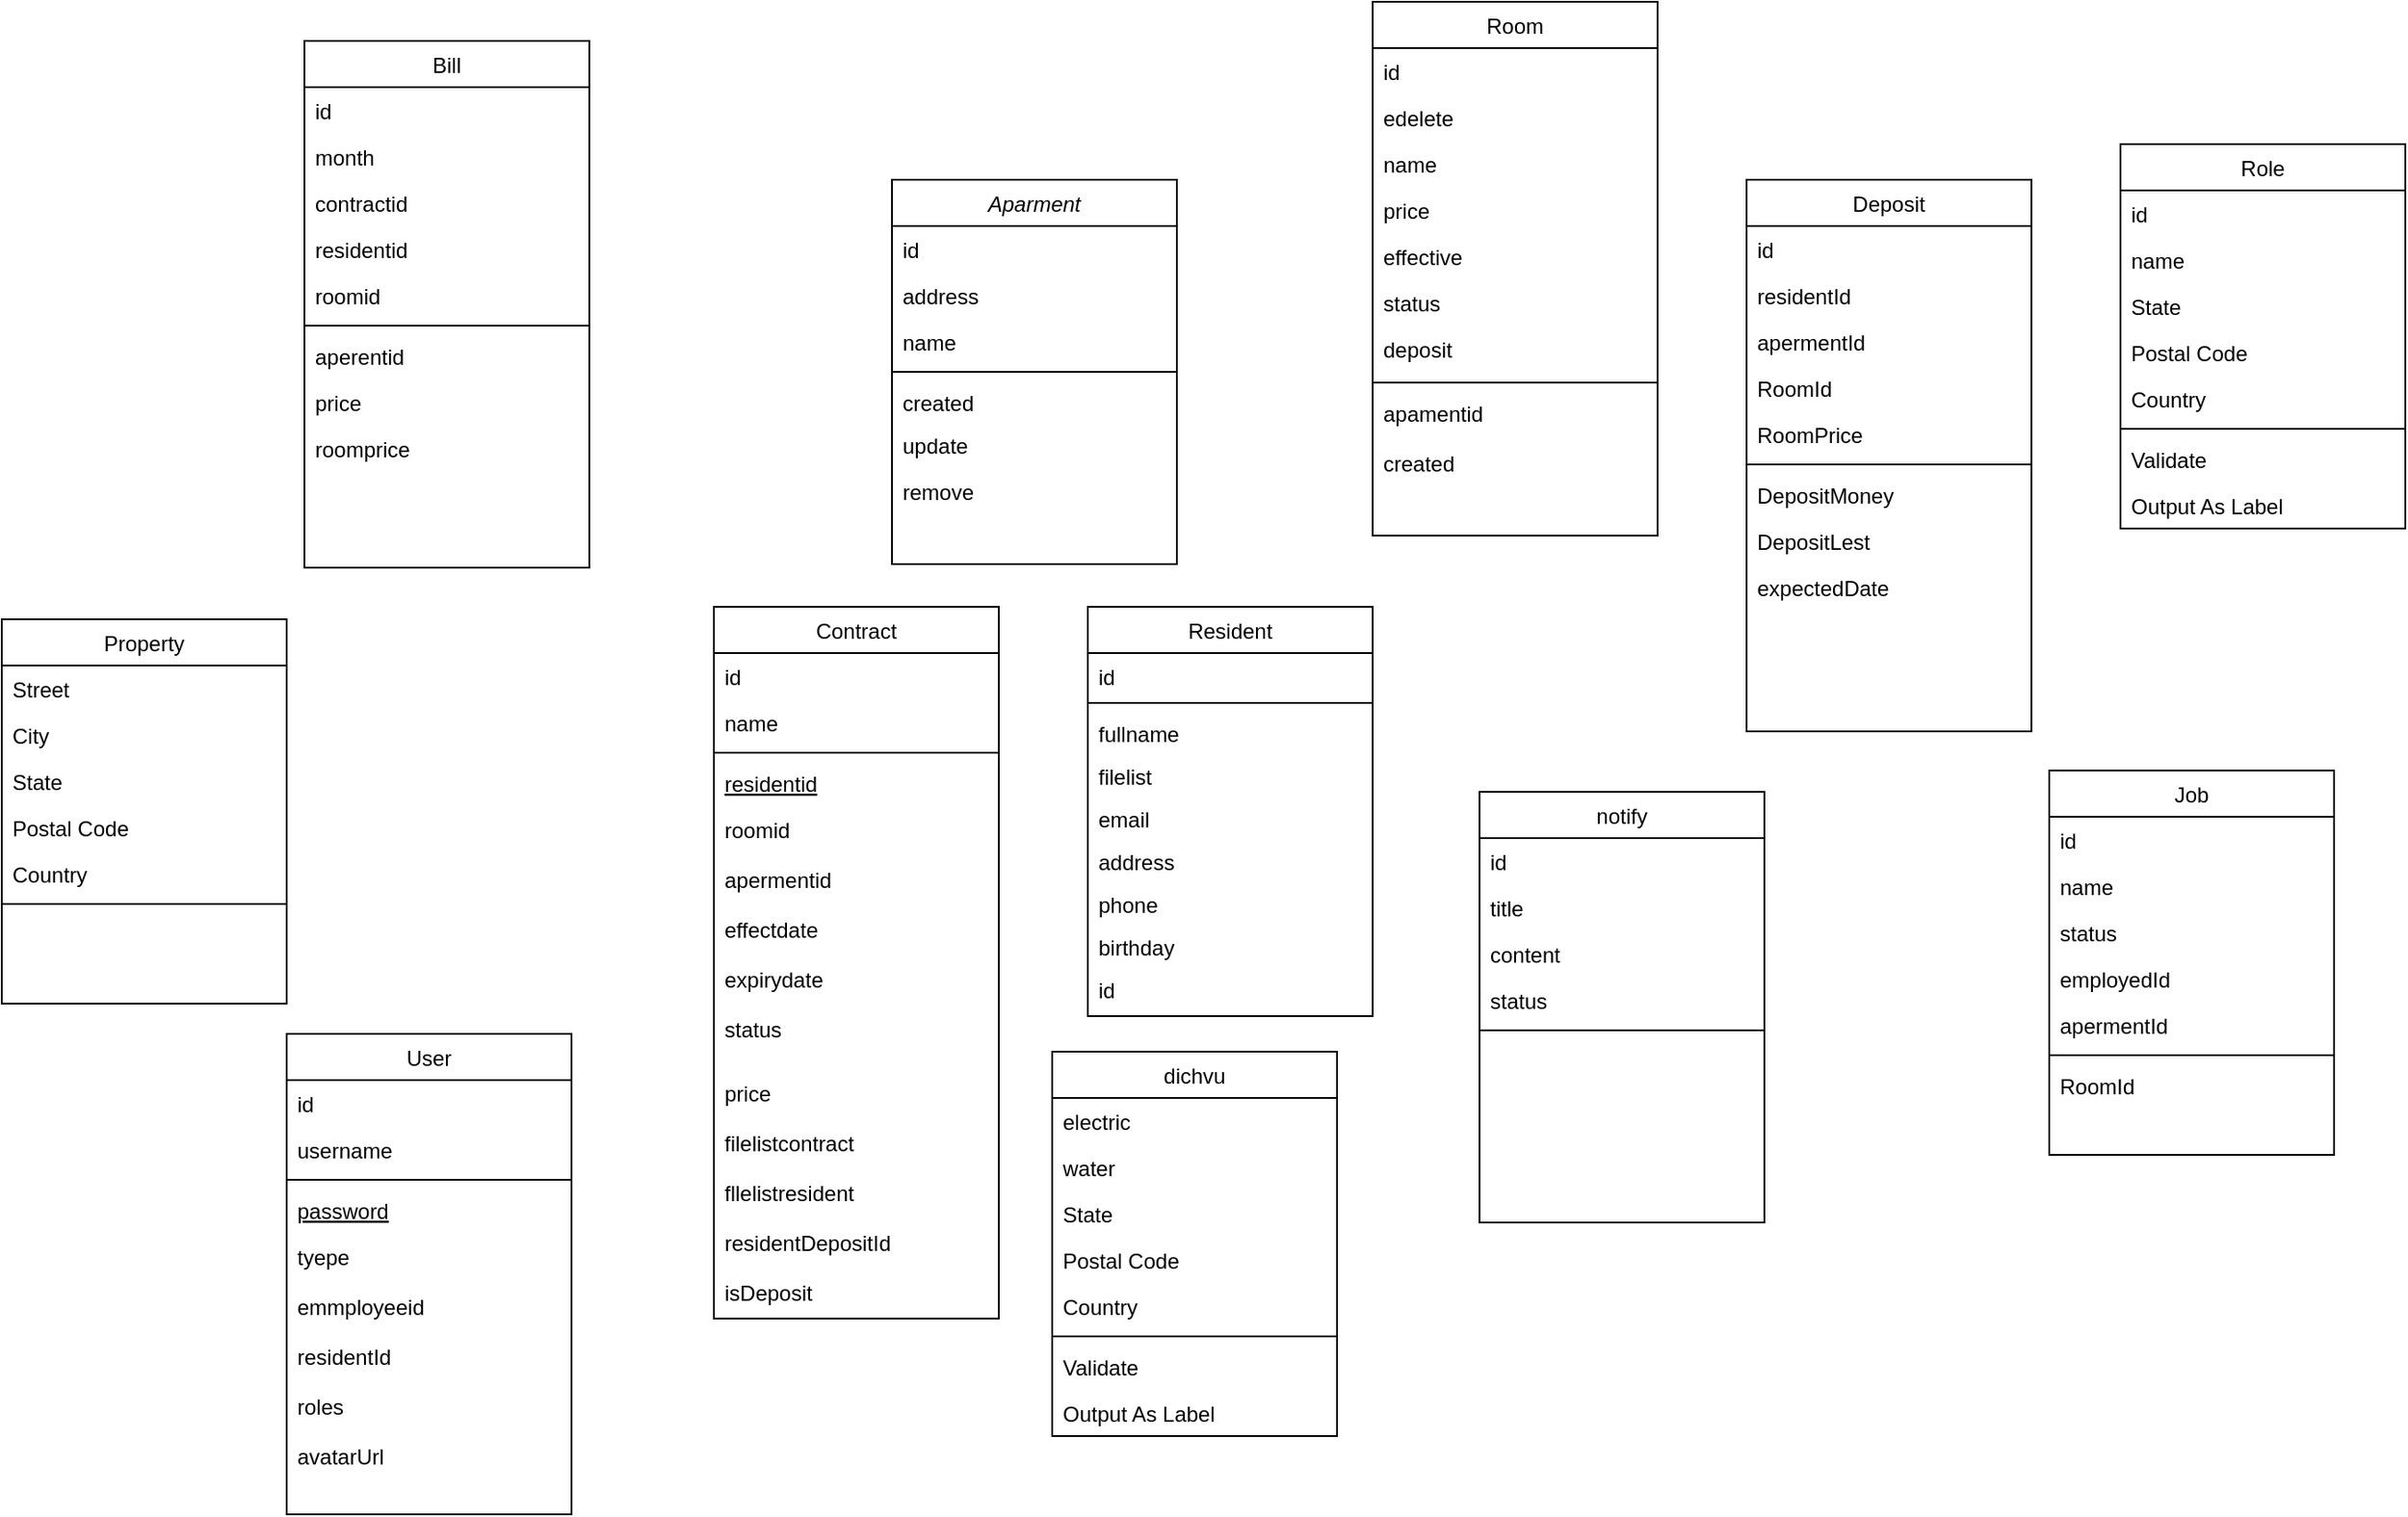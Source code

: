 <mxfile version="21.7.4" type="github">
  <diagram id="C5RBs43oDa-KdzZeNtuy" name="Page-1">
    <mxGraphModel dx="1869" dy="577" grid="1" gridSize="10" guides="1" tooltips="1" connect="1" arrows="1" fold="1" page="1" pageScale="1" pageWidth="827" pageHeight="1169" math="0" shadow="0">
      <root>
        <mxCell id="WIyWlLk6GJQsqaUBKTNV-0" />
        <mxCell id="WIyWlLk6GJQsqaUBKTNV-1" parent="WIyWlLk6GJQsqaUBKTNV-0" />
        <object label="Aparment" afaf="" id="zkfFHV4jXpPFQw0GAbJ--0">
          <mxCell style="swimlane;fontStyle=2;align=center;verticalAlign=top;childLayout=stackLayout;horizontal=1;startSize=26;horizontalStack=0;resizeParent=1;resizeLast=0;collapsible=1;marginBottom=0;rounded=0;shadow=0;strokeWidth=1;" parent="WIyWlLk6GJQsqaUBKTNV-1" vertex="1">
            <mxGeometry x="220" y="120" width="160" height="216" as="geometry">
              <mxRectangle x="220" y="120" width="160" height="26" as="alternateBounds" />
            </mxGeometry>
          </mxCell>
        </object>
        <mxCell id="zkfFHV4jXpPFQw0GAbJ--1" value="id" style="text;align=left;verticalAlign=top;spacingLeft=4;spacingRight=4;overflow=hidden;rotatable=0;points=[[0,0.5],[1,0.5]];portConstraint=eastwest;" parent="zkfFHV4jXpPFQw0GAbJ--0" vertex="1">
          <mxGeometry y="26" width="160" height="26" as="geometry" />
        </mxCell>
        <mxCell id="6ChPuK7tNnmvfBXrh8Op-63" value="address" style="text;align=left;verticalAlign=top;spacingLeft=4;spacingRight=4;overflow=hidden;rotatable=0;points=[[0,0.5],[1,0.5]];portConstraint=eastwest;rounded=0;shadow=0;html=0;" parent="zkfFHV4jXpPFQw0GAbJ--0" vertex="1">
          <mxGeometry y="52" width="160" height="26" as="geometry" />
        </mxCell>
        <mxCell id="zkfFHV4jXpPFQw0GAbJ--5" value="name" style="text;align=left;verticalAlign=top;spacingLeft=4;spacingRight=4;overflow=hidden;rotatable=0;points=[[0,0.5],[1,0.5]];portConstraint=eastwest;" parent="zkfFHV4jXpPFQw0GAbJ--0" vertex="1">
          <mxGeometry y="78" width="160" height="26" as="geometry" />
        </mxCell>
        <mxCell id="zkfFHV4jXpPFQw0GAbJ--4" value="" style="line;html=1;strokeWidth=1;align=left;verticalAlign=middle;spacingTop=-1;spacingLeft=3;spacingRight=3;rotatable=0;labelPosition=right;points=[];portConstraint=eastwest;" parent="zkfFHV4jXpPFQw0GAbJ--0" vertex="1">
          <mxGeometry y="104" width="160" height="8" as="geometry" />
        </mxCell>
        <mxCell id="zkfFHV4jXpPFQw0GAbJ--3" value="created" style="text;align=left;verticalAlign=top;spacingLeft=4;spacingRight=4;overflow=hidden;rotatable=0;points=[[0,0.5],[1,0.5]];portConstraint=eastwest;rounded=0;shadow=0;html=0;" parent="zkfFHV4jXpPFQw0GAbJ--0" vertex="1">
          <mxGeometry y="112" width="160" height="24" as="geometry" />
        </mxCell>
        <mxCell id="6ChPuK7tNnmvfBXrh8Op-65" value="update" style="text;align=left;verticalAlign=top;spacingLeft=4;spacingRight=4;overflow=hidden;rotatable=0;points=[[0,0.5],[1,0.5]];portConstraint=eastwest;rounded=0;shadow=0;html=0;" parent="zkfFHV4jXpPFQw0GAbJ--0" vertex="1">
          <mxGeometry y="136" width="160" height="26" as="geometry" />
        </mxCell>
        <mxCell id="6ChPuK7tNnmvfBXrh8Op-64" value="remove" style="text;align=left;verticalAlign=top;spacingLeft=4;spacingRight=4;overflow=hidden;rotatable=0;points=[[0,0.5],[1,0.5]];portConstraint=eastwest;rounded=0;shadow=0;html=0;" parent="zkfFHV4jXpPFQw0GAbJ--0" vertex="1">
          <mxGeometry y="162" width="160" height="26" as="geometry" />
        </mxCell>
        <mxCell id="zkfFHV4jXpPFQw0GAbJ--6" value="Contract" style="swimlane;fontStyle=0;align=center;verticalAlign=top;childLayout=stackLayout;horizontal=1;startSize=26;horizontalStack=0;resizeParent=1;resizeLast=0;collapsible=1;marginBottom=0;rounded=0;shadow=0;strokeWidth=1;" parent="WIyWlLk6GJQsqaUBKTNV-1" vertex="1">
          <mxGeometry x="120" y="360" width="160" height="400" as="geometry">
            <mxRectangle x="130" y="380" width="160" height="26" as="alternateBounds" />
          </mxGeometry>
        </mxCell>
        <mxCell id="zkfFHV4jXpPFQw0GAbJ--7" value="id" style="text;align=left;verticalAlign=top;spacingLeft=4;spacingRight=4;overflow=hidden;rotatable=0;points=[[0,0.5],[1,0.5]];portConstraint=eastwest;" parent="zkfFHV4jXpPFQw0GAbJ--6" vertex="1">
          <mxGeometry y="26" width="160" height="26" as="geometry" />
        </mxCell>
        <mxCell id="zkfFHV4jXpPFQw0GAbJ--8" value="name" style="text;align=left;verticalAlign=top;spacingLeft=4;spacingRight=4;overflow=hidden;rotatable=0;points=[[0,0.5],[1,0.5]];portConstraint=eastwest;rounded=0;shadow=0;html=0;" parent="zkfFHV4jXpPFQw0GAbJ--6" vertex="1">
          <mxGeometry y="52" width="160" height="26" as="geometry" />
        </mxCell>
        <mxCell id="zkfFHV4jXpPFQw0GAbJ--9" value="" style="line;html=1;strokeWidth=1;align=left;verticalAlign=middle;spacingTop=-1;spacingLeft=3;spacingRight=3;rotatable=0;labelPosition=right;points=[];portConstraint=eastwest;" parent="zkfFHV4jXpPFQw0GAbJ--6" vertex="1">
          <mxGeometry y="78" width="160" height="8" as="geometry" />
        </mxCell>
        <mxCell id="zkfFHV4jXpPFQw0GAbJ--10" value="residentid" style="text;align=left;verticalAlign=top;spacingLeft=4;spacingRight=4;overflow=hidden;rotatable=0;points=[[0,0.5],[1,0.5]];portConstraint=eastwest;fontStyle=4" parent="zkfFHV4jXpPFQw0GAbJ--6" vertex="1">
          <mxGeometry y="86" width="160" height="26" as="geometry" />
        </mxCell>
        <mxCell id="zkfFHV4jXpPFQw0GAbJ--11" value="roomid" style="text;align=left;verticalAlign=top;spacingLeft=4;spacingRight=4;overflow=hidden;rotatable=0;points=[[0,0.5],[1,0.5]];portConstraint=eastwest;" parent="zkfFHV4jXpPFQw0GAbJ--6" vertex="1">
          <mxGeometry y="112" width="160" height="28" as="geometry" />
        </mxCell>
        <mxCell id="6ChPuK7tNnmvfBXrh8Op-71" value="apermentid" style="text;align=left;verticalAlign=top;spacingLeft=4;spacingRight=4;overflow=hidden;rotatable=0;points=[[0,0.5],[1,0.5]];portConstraint=eastwest;" parent="zkfFHV4jXpPFQw0GAbJ--6" vertex="1">
          <mxGeometry y="140" width="160" height="28" as="geometry" />
        </mxCell>
        <mxCell id="6ChPuK7tNnmvfBXrh8Op-72" value="effectdate" style="text;align=left;verticalAlign=top;spacingLeft=4;spacingRight=4;overflow=hidden;rotatable=0;points=[[0,0.5],[1,0.5]];portConstraint=eastwest;" parent="zkfFHV4jXpPFQw0GAbJ--6" vertex="1">
          <mxGeometry y="168" width="160" height="28" as="geometry" />
        </mxCell>
        <mxCell id="6ChPuK7tNnmvfBXrh8Op-73" value="expirydate" style="text;align=left;verticalAlign=top;spacingLeft=4;spacingRight=4;overflow=hidden;rotatable=0;points=[[0,0.5],[1,0.5]];portConstraint=eastwest;" parent="zkfFHV4jXpPFQw0GAbJ--6" vertex="1">
          <mxGeometry y="196" width="160" height="28" as="geometry" />
        </mxCell>
        <mxCell id="6ChPuK7tNnmvfBXrh8Op-74" value="status" style="text;align=left;verticalAlign=top;spacingLeft=4;spacingRight=4;overflow=hidden;rotatable=0;points=[[0,0.5],[1,0.5]];portConstraint=eastwest;" parent="zkfFHV4jXpPFQw0GAbJ--6" vertex="1">
          <mxGeometry y="224" width="160" height="36" as="geometry" />
        </mxCell>
        <mxCell id="6ChPuK7tNnmvfBXrh8Op-75" value="price" style="text;align=left;verticalAlign=top;spacingLeft=4;spacingRight=4;overflow=hidden;rotatable=0;points=[[0,0.5],[1,0.5]];portConstraint=eastwest;" parent="zkfFHV4jXpPFQw0GAbJ--6" vertex="1">
          <mxGeometry y="260" width="160" height="28" as="geometry" />
        </mxCell>
        <mxCell id="6ChPuK7tNnmvfBXrh8Op-76" value="filelistcontract" style="text;align=left;verticalAlign=top;spacingLeft=4;spacingRight=4;overflow=hidden;rotatable=0;points=[[0,0.5],[1,0.5]];portConstraint=eastwest;" parent="zkfFHV4jXpPFQw0GAbJ--6" vertex="1">
          <mxGeometry y="288" width="160" height="28" as="geometry" />
        </mxCell>
        <mxCell id="6ChPuK7tNnmvfBXrh8Op-77" value="fllelistresident" style="text;align=left;verticalAlign=top;spacingLeft=4;spacingRight=4;overflow=hidden;rotatable=0;points=[[0,0.5],[1,0.5]];portConstraint=eastwest;" parent="zkfFHV4jXpPFQw0GAbJ--6" vertex="1">
          <mxGeometry y="316" width="160" height="28" as="geometry" />
        </mxCell>
        <mxCell id="6ChPuK7tNnmvfBXrh8Op-79" value="residentDepositId" style="text;align=left;verticalAlign=top;spacingLeft=4;spacingRight=4;overflow=hidden;rotatable=0;points=[[0,0.5],[1,0.5]];portConstraint=eastwest;" parent="zkfFHV4jXpPFQw0GAbJ--6" vertex="1">
          <mxGeometry y="344" width="160" height="28" as="geometry" />
        </mxCell>
        <mxCell id="6ChPuK7tNnmvfBXrh8Op-78" value="isDeposit" style="text;align=left;verticalAlign=top;spacingLeft=4;spacingRight=4;overflow=hidden;rotatable=0;points=[[0,0.5],[1,0.5]];portConstraint=eastwest;" parent="zkfFHV4jXpPFQw0GAbJ--6" vertex="1">
          <mxGeometry y="372" width="160" height="28" as="geometry" />
        </mxCell>
        <mxCell id="zkfFHV4jXpPFQw0GAbJ--13" value="Resident" style="swimlane;fontStyle=0;align=center;verticalAlign=top;childLayout=stackLayout;horizontal=1;startSize=26;horizontalStack=0;resizeParent=1;resizeLast=0;collapsible=1;marginBottom=0;rounded=0;shadow=0;strokeWidth=1;" parent="WIyWlLk6GJQsqaUBKTNV-1" vertex="1">
          <mxGeometry x="330" y="360" width="160" height="230" as="geometry">
            <mxRectangle x="340" y="380" width="170" height="26" as="alternateBounds" />
          </mxGeometry>
        </mxCell>
        <mxCell id="zkfFHV4jXpPFQw0GAbJ--14" value="id" style="text;align=left;verticalAlign=top;spacingLeft=4;spacingRight=4;overflow=hidden;rotatable=0;points=[[0,0.5],[1,0.5]];portConstraint=eastwest;" parent="zkfFHV4jXpPFQw0GAbJ--13" vertex="1">
          <mxGeometry y="26" width="160" height="24" as="geometry" />
        </mxCell>
        <mxCell id="zkfFHV4jXpPFQw0GAbJ--15" value="" style="line;html=1;strokeWidth=1;align=left;verticalAlign=middle;spacingTop=-1;spacingLeft=3;spacingRight=3;rotatable=0;labelPosition=right;points=[];portConstraint=eastwest;" parent="zkfFHV4jXpPFQw0GAbJ--13" vertex="1">
          <mxGeometry y="50" width="160" height="8" as="geometry" />
        </mxCell>
        <mxCell id="6ChPuK7tNnmvfBXrh8Op-84" value="fullname" style="text;align=left;verticalAlign=top;spacingLeft=4;spacingRight=4;overflow=hidden;rotatable=0;points=[[0,0.5],[1,0.5]];portConstraint=eastwest;" parent="zkfFHV4jXpPFQw0GAbJ--13" vertex="1">
          <mxGeometry y="58" width="160" height="24" as="geometry" />
        </mxCell>
        <mxCell id="6ChPuK7tNnmvfBXrh8Op-83" value="filelist" style="text;align=left;verticalAlign=top;spacingLeft=4;spacingRight=4;overflow=hidden;rotatable=0;points=[[0,0.5],[1,0.5]];portConstraint=eastwest;" parent="zkfFHV4jXpPFQw0GAbJ--13" vertex="1">
          <mxGeometry y="82" width="160" height="24" as="geometry" />
        </mxCell>
        <mxCell id="6ChPuK7tNnmvfBXrh8Op-82" value="email" style="text;align=left;verticalAlign=top;spacingLeft=4;spacingRight=4;overflow=hidden;rotatable=0;points=[[0,0.5],[1,0.5]];portConstraint=eastwest;" parent="zkfFHV4jXpPFQw0GAbJ--13" vertex="1">
          <mxGeometry y="106" width="160" height="24" as="geometry" />
        </mxCell>
        <mxCell id="6ChPuK7tNnmvfBXrh8Op-81" value="address" style="text;align=left;verticalAlign=top;spacingLeft=4;spacingRight=4;overflow=hidden;rotatable=0;points=[[0,0.5],[1,0.5]];portConstraint=eastwest;" parent="zkfFHV4jXpPFQw0GAbJ--13" vertex="1">
          <mxGeometry y="130" width="160" height="24" as="geometry" />
        </mxCell>
        <mxCell id="6ChPuK7tNnmvfBXrh8Op-80" value="phone" style="text;align=left;verticalAlign=top;spacingLeft=4;spacingRight=4;overflow=hidden;rotatable=0;points=[[0,0.5],[1,0.5]];portConstraint=eastwest;" parent="zkfFHV4jXpPFQw0GAbJ--13" vertex="1">
          <mxGeometry y="154" width="160" height="24" as="geometry" />
        </mxCell>
        <mxCell id="6ChPuK7tNnmvfBXrh8Op-85" value="birthday" style="text;align=left;verticalAlign=top;spacingLeft=4;spacingRight=4;overflow=hidden;rotatable=0;points=[[0,0.5],[1,0.5]];portConstraint=eastwest;" parent="zkfFHV4jXpPFQw0GAbJ--13" vertex="1">
          <mxGeometry y="178" width="160" height="24" as="geometry" />
        </mxCell>
        <mxCell id="6ChPuK7tNnmvfBXrh8Op-86" value="id" style="text;align=left;verticalAlign=top;spacingLeft=4;spacingRight=4;overflow=hidden;rotatable=0;points=[[0,0.5],[1,0.5]];portConstraint=eastwest;" parent="zkfFHV4jXpPFQw0GAbJ--13" vertex="1">
          <mxGeometry y="202" width="160" height="24" as="geometry" />
        </mxCell>
        <mxCell id="zkfFHV4jXpPFQw0GAbJ--17" value="Room" style="swimlane;fontStyle=0;align=center;verticalAlign=top;childLayout=stackLayout;horizontal=1;startSize=26;horizontalStack=0;resizeParent=1;resizeLast=0;collapsible=1;marginBottom=0;rounded=0;shadow=0;strokeWidth=1;" parent="WIyWlLk6GJQsqaUBKTNV-1" vertex="1">
          <mxGeometry x="490" y="20" width="160" height="300" as="geometry">
            <mxRectangle x="550" y="140" width="160" height="26" as="alternateBounds" />
          </mxGeometry>
        </mxCell>
        <mxCell id="zkfFHV4jXpPFQw0GAbJ--18" value="id" style="text;align=left;verticalAlign=top;spacingLeft=4;spacingRight=4;overflow=hidden;rotatable=0;points=[[0,0.5],[1,0.5]];portConstraint=eastwest;" parent="zkfFHV4jXpPFQw0GAbJ--17" vertex="1">
          <mxGeometry y="26" width="160" height="26" as="geometry" />
        </mxCell>
        <mxCell id="zkfFHV4jXpPFQw0GAbJ--19" value="edelete" style="text;align=left;verticalAlign=top;spacingLeft=4;spacingRight=4;overflow=hidden;rotatable=0;points=[[0,0.5],[1,0.5]];portConstraint=eastwest;rounded=0;shadow=0;html=0;" parent="zkfFHV4jXpPFQw0GAbJ--17" vertex="1">
          <mxGeometry y="52" width="160" height="26" as="geometry" />
        </mxCell>
        <mxCell id="zkfFHV4jXpPFQw0GAbJ--20" value="name" style="text;align=left;verticalAlign=top;spacingLeft=4;spacingRight=4;overflow=hidden;rotatable=0;points=[[0,0.5],[1,0.5]];portConstraint=eastwest;rounded=0;shadow=0;html=0;" parent="zkfFHV4jXpPFQw0GAbJ--17" vertex="1">
          <mxGeometry y="78" width="160" height="26" as="geometry" />
        </mxCell>
        <mxCell id="zkfFHV4jXpPFQw0GAbJ--21" value="price" style="text;align=left;verticalAlign=top;spacingLeft=4;spacingRight=4;overflow=hidden;rotatable=0;points=[[0,0.5],[1,0.5]];portConstraint=eastwest;rounded=0;shadow=0;html=0;" parent="zkfFHV4jXpPFQw0GAbJ--17" vertex="1">
          <mxGeometry y="104" width="160" height="26" as="geometry" />
        </mxCell>
        <mxCell id="zkfFHV4jXpPFQw0GAbJ--22" value="effective" style="text;align=left;verticalAlign=top;spacingLeft=4;spacingRight=4;overflow=hidden;rotatable=0;points=[[0,0.5],[1,0.5]];portConstraint=eastwest;rounded=0;shadow=0;html=0;" parent="zkfFHV4jXpPFQw0GAbJ--17" vertex="1">
          <mxGeometry y="130" width="160" height="26" as="geometry" />
        </mxCell>
        <mxCell id="zkfFHV4jXpPFQw0GAbJ--24" value="status" style="text;align=left;verticalAlign=top;spacingLeft=4;spacingRight=4;overflow=hidden;rotatable=0;points=[[0,0.5],[1,0.5]];portConstraint=eastwest;" parent="zkfFHV4jXpPFQw0GAbJ--17" vertex="1">
          <mxGeometry y="156" width="160" height="26" as="geometry" />
        </mxCell>
        <mxCell id="zkfFHV4jXpPFQw0GAbJ--25" value="deposit" style="text;align=left;verticalAlign=top;spacingLeft=4;spacingRight=4;overflow=hidden;rotatable=0;points=[[0,0.5],[1,0.5]];portConstraint=eastwest;" parent="zkfFHV4jXpPFQw0GAbJ--17" vertex="1">
          <mxGeometry y="182" width="160" height="28" as="geometry" />
        </mxCell>
        <mxCell id="zkfFHV4jXpPFQw0GAbJ--23" value="" style="line;html=1;strokeWidth=1;align=left;verticalAlign=middle;spacingTop=-1;spacingLeft=3;spacingRight=3;rotatable=0;labelPosition=right;points=[];portConstraint=eastwest;" parent="zkfFHV4jXpPFQw0GAbJ--17" vertex="1">
          <mxGeometry y="210" width="160" height="8" as="geometry" />
        </mxCell>
        <mxCell id="6ChPuK7tNnmvfBXrh8Op-68" value="apamentid" style="text;align=left;verticalAlign=top;spacingLeft=4;spacingRight=4;overflow=hidden;rotatable=0;points=[[0,0.5],[1,0.5]];portConstraint=eastwest;" parent="zkfFHV4jXpPFQw0GAbJ--17" vertex="1">
          <mxGeometry y="218" width="160" height="28" as="geometry" />
        </mxCell>
        <mxCell id="6ChPuK7tNnmvfBXrh8Op-69" value="created" style="text;align=left;verticalAlign=top;spacingLeft=4;spacingRight=4;overflow=hidden;rotatable=0;points=[[0,0.5],[1,0.5]];portConstraint=eastwest;" parent="zkfFHV4jXpPFQw0GAbJ--17" vertex="1">
          <mxGeometry y="246" width="160" height="28" as="geometry" />
        </mxCell>
        <mxCell id="6ChPuK7tNnmvfBXrh8Op-0" value="notify" style="swimlane;fontStyle=0;align=center;verticalAlign=top;childLayout=stackLayout;horizontal=1;startSize=26;horizontalStack=0;resizeParent=1;resizeLast=0;collapsible=1;marginBottom=0;rounded=0;shadow=0;strokeWidth=1;" parent="WIyWlLk6GJQsqaUBKTNV-1" vertex="1">
          <mxGeometry x="550" y="464" width="160" height="242" as="geometry">
            <mxRectangle x="550" y="140" width="160" height="26" as="alternateBounds" />
          </mxGeometry>
        </mxCell>
        <mxCell id="6ChPuK7tNnmvfBXrh8Op-66" value="id" style="text;align=left;verticalAlign=top;spacingLeft=4;spacingRight=4;overflow=hidden;rotatable=0;points=[[0,0.5],[1,0.5]];portConstraint=eastwest;" parent="6ChPuK7tNnmvfBXrh8Op-0" vertex="1">
          <mxGeometry y="26" width="160" height="26" as="geometry" />
        </mxCell>
        <mxCell id="6ChPuK7tNnmvfBXrh8Op-1" value="title" style="text;align=left;verticalAlign=top;spacingLeft=4;spacingRight=4;overflow=hidden;rotatable=0;points=[[0,0.5],[1,0.5]];portConstraint=eastwest;" parent="6ChPuK7tNnmvfBXrh8Op-0" vertex="1">
          <mxGeometry y="52" width="160" height="26" as="geometry" />
        </mxCell>
        <mxCell id="6ChPuK7tNnmvfBXrh8Op-2" value="content" style="text;align=left;verticalAlign=top;spacingLeft=4;spacingRight=4;overflow=hidden;rotatable=0;points=[[0,0.5],[1,0.5]];portConstraint=eastwest;rounded=0;shadow=0;html=0;" parent="6ChPuK7tNnmvfBXrh8Op-0" vertex="1">
          <mxGeometry y="78" width="160" height="26" as="geometry" />
        </mxCell>
        <mxCell id="6ChPuK7tNnmvfBXrh8Op-3" value="status" style="text;align=left;verticalAlign=top;spacingLeft=4;spacingRight=4;overflow=hidden;rotatable=0;points=[[0,0.5],[1,0.5]];portConstraint=eastwest;rounded=0;shadow=0;html=0;" parent="6ChPuK7tNnmvfBXrh8Op-0" vertex="1">
          <mxGeometry y="104" width="160" height="26" as="geometry" />
        </mxCell>
        <mxCell id="6ChPuK7tNnmvfBXrh8Op-6" value="" style="line;html=1;strokeWidth=1;align=left;verticalAlign=middle;spacingTop=-1;spacingLeft=3;spacingRight=3;rotatable=0;labelPosition=right;points=[];portConstraint=eastwest;" parent="6ChPuK7tNnmvfBXrh8Op-0" vertex="1">
          <mxGeometry y="130" width="160" height="8" as="geometry" />
        </mxCell>
        <mxCell id="6ChPuK7tNnmvfBXrh8Op-9" value="Bill" style="swimlane;fontStyle=0;align=center;verticalAlign=top;childLayout=stackLayout;horizontal=1;startSize=26;horizontalStack=0;resizeParent=1;resizeLast=0;collapsible=1;marginBottom=0;rounded=0;shadow=0;strokeWidth=1;" parent="WIyWlLk6GJQsqaUBKTNV-1" vertex="1">
          <mxGeometry x="-110" y="42" width="160" height="296" as="geometry">
            <mxRectangle x="550" y="140" width="160" height="26" as="alternateBounds" />
          </mxGeometry>
        </mxCell>
        <mxCell id="6ChPuK7tNnmvfBXrh8Op-10" value="id" style="text;align=left;verticalAlign=top;spacingLeft=4;spacingRight=4;overflow=hidden;rotatable=0;points=[[0,0.5],[1,0.5]];portConstraint=eastwest;" parent="6ChPuK7tNnmvfBXrh8Op-9" vertex="1">
          <mxGeometry y="26" width="160" height="26" as="geometry" />
        </mxCell>
        <mxCell id="6ChPuK7tNnmvfBXrh8Op-11" value="month" style="text;align=left;verticalAlign=top;spacingLeft=4;spacingRight=4;overflow=hidden;rotatable=0;points=[[0,0.5],[1,0.5]];portConstraint=eastwest;rounded=0;shadow=0;html=0;" parent="6ChPuK7tNnmvfBXrh8Op-9" vertex="1">
          <mxGeometry y="52" width="160" height="26" as="geometry" />
        </mxCell>
        <mxCell id="6ChPuK7tNnmvfBXrh8Op-12" value="contractid" style="text;align=left;verticalAlign=top;spacingLeft=4;spacingRight=4;overflow=hidden;rotatable=0;points=[[0,0.5],[1,0.5]];portConstraint=eastwest;rounded=0;shadow=0;html=0;" parent="6ChPuK7tNnmvfBXrh8Op-9" vertex="1">
          <mxGeometry y="78" width="160" height="26" as="geometry" />
        </mxCell>
        <mxCell id="6ChPuK7tNnmvfBXrh8Op-13" value="residentid" style="text;align=left;verticalAlign=top;spacingLeft=4;spacingRight=4;overflow=hidden;rotatable=0;points=[[0,0.5],[1,0.5]];portConstraint=eastwest;rounded=0;shadow=0;html=0;" parent="6ChPuK7tNnmvfBXrh8Op-9" vertex="1">
          <mxGeometry y="104" width="160" height="26" as="geometry" />
        </mxCell>
        <mxCell id="6ChPuK7tNnmvfBXrh8Op-14" value="roomid" style="text;align=left;verticalAlign=top;spacingLeft=4;spacingRight=4;overflow=hidden;rotatable=0;points=[[0,0.5],[1,0.5]];portConstraint=eastwest;rounded=0;shadow=0;html=0;" parent="6ChPuK7tNnmvfBXrh8Op-9" vertex="1">
          <mxGeometry y="130" width="160" height="26" as="geometry" />
        </mxCell>
        <mxCell id="6ChPuK7tNnmvfBXrh8Op-15" value="" style="line;html=1;strokeWidth=1;align=left;verticalAlign=middle;spacingTop=-1;spacingLeft=3;spacingRight=3;rotatable=0;labelPosition=right;points=[];portConstraint=eastwest;" parent="6ChPuK7tNnmvfBXrh8Op-9" vertex="1">
          <mxGeometry y="156" width="160" height="8" as="geometry" />
        </mxCell>
        <mxCell id="6ChPuK7tNnmvfBXrh8Op-16" value="aperentid" style="text;align=left;verticalAlign=top;spacingLeft=4;spacingRight=4;overflow=hidden;rotatable=0;points=[[0,0.5],[1,0.5]];portConstraint=eastwest;" parent="6ChPuK7tNnmvfBXrh8Op-9" vertex="1">
          <mxGeometry y="164" width="160" height="26" as="geometry" />
        </mxCell>
        <mxCell id="6ChPuK7tNnmvfBXrh8Op-70" value="price" style="text;align=left;verticalAlign=top;spacingLeft=4;spacingRight=4;overflow=hidden;rotatable=0;points=[[0,0.5],[1,0.5]];portConstraint=eastwest;" parent="6ChPuK7tNnmvfBXrh8Op-9" vertex="1">
          <mxGeometry y="190" width="160" height="26" as="geometry" />
        </mxCell>
        <mxCell id="6ChPuK7tNnmvfBXrh8Op-17" value="roomprice" style="text;align=left;verticalAlign=top;spacingLeft=4;spacingRight=4;overflow=hidden;rotatable=0;points=[[0,0.5],[1,0.5]];portConstraint=eastwest;" parent="6ChPuK7tNnmvfBXrh8Op-9" vertex="1">
          <mxGeometry y="216" width="160" height="80" as="geometry" />
        </mxCell>
        <mxCell id="6ChPuK7tNnmvfBXrh8Op-18" value="dichvu" style="swimlane;fontStyle=0;align=center;verticalAlign=top;childLayout=stackLayout;horizontal=1;startSize=26;horizontalStack=0;resizeParent=1;resizeLast=0;collapsible=1;marginBottom=0;rounded=0;shadow=0;strokeWidth=1;" parent="WIyWlLk6GJQsqaUBKTNV-1" vertex="1">
          <mxGeometry x="310" y="610" width="160" height="216" as="geometry">
            <mxRectangle x="550" y="140" width="160" height="26" as="alternateBounds" />
          </mxGeometry>
        </mxCell>
        <mxCell id="6ChPuK7tNnmvfBXrh8Op-19" value="electric" style="text;align=left;verticalAlign=top;spacingLeft=4;spacingRight=4;overflow=hidden;rotatable=0;points=[[0,0.5],[1,0.5]];portConstraint=eastwest;" parent="6ChPuK7tNnmvfBXrh8Op-18" vertex="1">
          <mxGeometry y="26" width="160" height="26" as="geometry" />
        </mxCell>
        <mxCell id="6ChPuK7tNnmvfBXrh8Op-20" value="water" style="text;align=left;verticalAlign=top;spacingLeft=4;spacingRight=4;overflow=hidden;rotatable=0;points=[[0,0.5],[1,0.5]];portConstraint=eastwest;rounded=0;shadow=0;html=0;" parent="6ChPuK7tNnmvfBXrh8Op-18" vertex="1">
          <mxGeometry y="52" width="160" height="26" as="geometry" />
        </mxCell>
        <mxCell id="6ChPuK7tNnmvfBXrh8Op-21" value="State" style="text;align=left;verticalAlign=top;spacingLeft=4;spacingRight=4;overflow=hidden;rotatable=0;points=[[0,0.5],[1,0.5]];portConstraint=eastwest;rounded=0;shadow=0;html=0;" parent="6ChPuK7tNnmvfBXrh8Op-18" vertex="1">
          <mxGeometry y="78" width="160" height="26" as="geometry" />
        </mxCell>
        <mxCell id="6ChPuK7tNnmvfBXrh8Op-22" value="Postal Code" style="text;align=left;verticalAlign=top;spacingLeft=4;spacingRight=4;overflow=hidden;rotatable=0;points=[[0,0.5],[1,0.5]];portConstraint=eastwest;rounded=0;shadow=0;html=0;" parent="6ChPuK7tNnmvfBXrh8Op-18" vertex="1">
          <mxGeometry y="104" width="160" height="26" as="geometry" />
        </mxCell>
        <mxCell id="6ChPuK7tNnmvfBXrh8Op-23" value="Country" style="text;align=left;verticalAlign=top;spacingLeft=4;spacingRight=4;overflow=hidden;rotatable=0;points=[[0,0.5],[1,0.5]];portConstraint=eastwest;rounded=0;shadow=0;html=0;" parent="6ChPuK7tNnmvfBXrh8Op-18" vertex="1">
          <mxGeometry y="130" width="160" height="26" as="geometry" />
        </mxCell>
        <mxCell id="6ChPuK7tNnmvfBXrh8Op-24" value="" style="line;html=1;strokeWidth=1;align=left;verticalAlign=middle;spacingTop=-1;spacingLeft=3;spacingRight=3;rotatable=0;labelPosition=right;points=[];portConstraint=eastwest;" parent="6ChPuK7tNnmvfBXrh8Op-18" vertex="1">
          <mxGeometry y="156" width="160" height="8" as="geometry" />
        </mxCell>
        <mxCell id="6ChPuK7tNnmvfBXrh8Op-25" value="Validate" style="text;align=left;verticalAlign=top;spacingLeft=4;spacingRight=4;overflow=hidden;rotatable=0;points=[[0,0.5],[1,0.5]];portConstraint=eastwest;" parent="6ChPuK7tNnmvfBXrh8Op-18" vertex="1">
          <mxGeometry y="164" width="160" height="26" as="geometry" />
        </mxCell>
        <mxCell id="6ChPuK7tNnmvfBXrh8Op-26" value="Output As Label" style="text;align=left;verticalAlign=top;spacingLeft=4;spacingRight=4;overflow=hidden;rotatable=0;points=[[0,0.5],[1,0.5]];portConstraint=eastwest;" parent="6ChPuK7tNnmvfBXrh8Op-18" vertex="1">
          <mxGeometry y="190" width="160" height="26" as="geometry" />
        </mxCell>
        <mxCell id="6ChPuK7tNnmvfBXrh8Op-27" value="Deposit" style="swimlane;fontStyle=0;align=center;verticalAlign=top;childLayout=stackLayout;horizontal=1;startSize=26;horizontalStack=0;resizeParent=1;resizeLast=0;collapsible=1;marginBottom=0;rounded=0;shadow=0;strokeWidth=1;" parent="WIyWlLk6GJQsqaUBKTNV-1" vertex="1">
          <mxGeometry x="700" y="120" width="160" height="310" as="geometry">
            <mxRectangle x="550" y="140" width="160" height="26" as="alternateBounds" />
          </mxGeometry>
        </mxCell>
        <mxCell id="6ChPuK7tNnmvfBXrh8Op-28" value="id" style="text;align=left;verticalAlign=top;spacingLeft=4;spacingRight=4;overflow=hidden;rotatable=0;points=[[0,0.5],[1,0.5]];portConstraint=eastwest;" parent="6ChPuK7tNnmvfBXrh8Op-27" vertex="1">
          <mxGeometry y="26" width="160" height="26" as="geometry" />
        </mxCell>
        <mxCell id="6ChPuK7tNnmvfBXrh8Op-29" value="residentId" style="text;align=left;verticalAlign=top;spacingLeft=4;spacingRight=4;overflow=hidden;rotatable=0;points=[[0,0.5],[1,0.5]];portConstraint=eastwest;rounded=0;shadow=0;html=0;" parent="6ChPuK7tNnmvfBXrh8Op-27" vertex="1">
          <mxGeometry y="52" width="160" height="26" as="geometry" />
        </mxCell>
        <mxCell id="6ChPuK7tNnmvfBXrh8Op-30" value="apermentId" style="text;align=left;verticalAlign=top;spacingLeft=4;spacingRight=4;overflow=hidden;rotatable=0;points=[[0,0.5],[1,0.5]];portConstraint=eastwest;rounded=0;shadow=0;html=0;" parent="6ChPuK7tNnmvfBXrh8Op-27" vertex="1">
          <mxGeometry y="78" width="160" height="26" as="geometry" />
        </mxCell>
        <mxCell id="6ChPuK7tNnmvfBXrh8Op-31" value="RoomId" style="text;align=left;verticalAlign=top;spacingLeft=4;spacingRight=4;overflow=hidden;rotatable=0;points=[[0,0.5],[1,0.5]];portConstraint=eastwest;rounded=0;shadow=0;html=0;" parent="6ChPuK7tNnmvfBXrh8Op-27" vertex="1">
          <mxGeometry y="104" width="160" height="26" as="geometry" />
        </mxCell>
        <mxCell id="6ChPuK7tNnmvfBXrh8Op-32" value="RoomPrice" style="text;align=left;verticalAlign=top;spacingLeft=4;spacingRight=4;overflow=hidden;rotatable=0;points=[[0,0.5],[1,0.5]];portConstraint=eastwest;rounded=0;shadow=0;html=0;" parent="6ChPuK7tNnmvfBXrh8Op-27" vertex="1">
          <mxGeometry y="130" width="160" height="26" as="geometry" />
        </mxCell>
        <mxCell id="6ChPuK7tNnmvfBXrh8Op-33" value="" style="line;html=1;strokeWidth=1;align=left;verticalAlign=middle;spacingTop=-1;spacingLeft=3;spacingRight=3;rotatable=0;labelPosition=right;points=[];portConstraint=eastwest;" parent="6ChPuK7tNnmvfBXrh8Op-27" vertex="1">
          <mxGeometry y="156" width="160" height="8" as="geometry" />
        </mxCell>
        <mxCell id="6ChPuK7tNnmvfBXrh8Op-34" value="DepositMoney" style="text;align=left;verticalAlign=top;spacingLeft=4;spacingRight=4;overflow=hidden;rotatable=0;points=[[0,0.5],[1,0.5]];portConstraint=eastwest;" parent="6ChPuK7tNnmvfBXrh8Op-27" vertex="1">
          <mxGeometry y="164" width="160" height="26" as="geometry" />
        </mxCell>
        <mxCell id="6ChPuK7tNnmvfBXrh8Op-35" value="DepositLest" style="text;align=left;verticalAlign=top;spacingLeft=4;spacingRight=4;overflow=hidden;rotatable=0;points=[[0,0.5],[1,0.5]];portConstraint=eastwest;" parent="6ChPuK7tNnmvfBXrh8Op-27" vertex="1">
          <mxGeometry y="190" width="160" height="26" as="geometry" />
        </mxCell>
        <mxCell id="6ChPuK7tNnmvfBXrh8Op-87" value="expectedDate" style="text;align=left;verticalAlign=top;spacingLeft=4;spacingRight=4;overflow=hidden;rotatable=0;points=[[0,0.5],[1,0.5]];portConstraint=eastwest;" parent="6ChPuK7tNnmvfBXrh8Op-27" vertex="1">
          <mxGeometry y="216" width="160" height="26" as="geometry" />
        </mxCell>
        <mxCell id="6ChPuK7tNnmvfBXrh8Op-36" value="Job" style="swimlane;fontStyle=0;align=center;verticalAlign=top;childLayout=stackLayout;horizontal=1;startSize=26;horizontalStack=0;resizeParent=1;resizeLast=0;collapsible=1;marginBottom=0;rounded=0;shadow=0;strokeWidth=1;" parent="WIyWlLk6GJQsqaUBKTNV-1" vertex="1">
          <mxGeometry x="870" y="452" width="160" height="216" as="geometry">
            <mxRectangle x="550" y="140" width="160" height="26" as="alternateBounds" />
          </mxGeometry>
        </mxCell>
        <mxCell id="6ChPuK7tNnmvfBXrh8Op-37" value="id" style="text;align=left;verticalAlign=top;spacingLeft=4;spacingRight=4;overflow=hidden;rotatable=0;points=[[0,0.5],[1,0.5]];portConstraint=eastwest;" parent="6ChPuK7tNnmvfBXrh8Op-36" vertex="1">
          <mxGeometry y="26" width="160" height="26" as="geometry" />
        </mxCell>
        <mxCell id="6ChPuK7tNnmvfBXrh8Op-38" value="name" style="text;align=left;verticalAlign=top;spacingLeft=4;spacingRight=4;overflow=hidden;rotatable=0;points=[[0,0.5],[1,0.5]];portConstraint=eastwest;rounded=0;shadow=0;html=0;" parent="6ChPuK7tNnmvfBXrh8Op-36" vertex="1">
          <mxGeometry y="52" width="160" height="26" as="geometry" />
        </mxCell>
        <mxCell id="6ChPuK7tNnmvfBXrh8Op-39" value="status" style="text;align=left;verticalAlign=top;spacingLeft=4;spacingRight=4;overflow=hidden;rotatable=0;points=[[0,0.5],[1,0.5]];portConstraint=eastwest;rounded=0;shadow=0;html=0;" parent="6ChPuK7tNnmvfBXrh8Op-36" vertex="1">
          <mxGeometry y="78" width="160" height="26" as="geometry" />
        </mxCell>
        <mxCell id="6ChPuK7tNnmvfBXrh8Op-40" value="employedId" style="text;align=left;verticalAlign=top;spacingLeft=4;spacingRight=4;overflow=hidden;rotatable=0;points=[[0,0.5],[1,0.5]];portConstraint=eastwest;rounded=0;shadow=0;html=0;" parent="6ChPuK7tNnmvfBXrh8Op-36" vertex="1">
          <mxGeometry y="104" width="160" height="26" as="geometry" />
        </mxCell>
        <mxCell id="6ChPuK7tNnmvfBXrh8Op-41" value="apermentId" style="text;align=left;verticalAlign=top;spacingLeft=4;spacingRight=4;overflow=hidden;rotatable=0;points=[[0,0.5],[1,0.5]];portConstraint=eastwest;rounded=0;shadow=0;html=0;" parent="6ChPuK7tNnmvfBXrh8Op-36" vertex="1">
          <mxGeometry y="130" width="160" height="26" as="geometry" />
        </mxCell>
        <mxCell id="6ChPuK7tNnmvfBXrh8Op-42" value="" style="line;html=1;strokeWidth=1;align=left;verticalAlign=middle;spacingTop=-1;spacingLeft=3;spacingRight=3;rotatable=0;labelPosition=right;points=[];portConstraint=eastwest;" parent="6ChPuK7tNnmvfBXrh8Op-36" vertex="1">
          <mxGeometry y="156" width="160" height="8" as="geometry" />
        </mxCell>
        <mxCell id="6ChPuK7tNnmvfBXrh8Op-43" value="RoomId" style="text;align=left;verticalAlign=top;spacingLeft=4;spacingRight=4;overflow=hidden;rotatable=0;points=[[0,0.5],[1,0.5]];portConstraint=eastwest;" parent="6ChPuK7tNnmvfBXrh8Op-36" vertex="1">
          <mxGeometry y="164" width="160" height="26" as="geometry" />
        </mxCell>
        <mxCell id="6ChPuK7tNnmvfBXrh8Op-45" value="Role" style="swimlane;fontStyle=0;align=center;verticalAlign=top;childLayout=stackLayout;horizontal=1;startSize=26;horizontalStack=0;resizeParent=1;resizeLast=0;collapsible=1;marginBottom=0;rounded=0;shadow=0;strokeWidth=1;" parent="WIyWlLk6GJQsqaUBKTNV-1" vertex="1">
          <mxGeometry x="910" y="100" width="160" height="216" as="geometry">
            <mxRectangle x="550" y="140" width="160" height="26" as="alternateBounds" />
          </mxGeometry>
        </mxCell>
        <mxCell id="6ChPuK7tNnmvfBXrh8Op-46" value="id" style="text;align=left;verticalAlign=top;spacingLeft=4;spacingRight=4;overflow=hidden;rotatable=0;points=[[0,0.5],[1,0.5]];portConstraint=eastwest;" parent="6ChPuK7tNnmvfBXrh8Op-45" vertex="1">
          <mxGeometry y="26" width="160" height="26" as="geometry" />
        </mxCell>
        <mxCell id="6ChPuK7tNnmvfBXrh8Op-47" value="name" style="text;align=left;verticalAlign=top;spacingLeft=4;spacingRight=4;overflow=hidden;rotatable=0;points=[[0,0.5],[1,0.5]];portConstraint=eastwest;rounded=0;shadow=0;html=0;" parent="6ChPuK7tNnmvfBXrh8Op-45" vertex="1">
          <mxGeometry y="52" width="160" height="26" as="geometry" />
        </mxCell>
        <mxCell id="6ChPuK7tNnmvfBXrh8Op-48" value="State" style="text;align=left;verticalAlign=top;spacingLeft=4;spacingRight=4;overflow=hidden;rotatable=0;points=[[0,0.5],[1,0.5]];portConstraint=eastwest;rounded=0;shadow=0;html=0;" parent="6ChPuK7tNnmvfBXrh8Op-45" vertex="1">
          <mxGeometry y="78" width="160" height="26" as="geometry" />
        </mxCell>
        <mxCell id="6ChPuK7tNnmvfBXrh8Op-49" value="Postal Code" style="text;align=left;verticalAlign=top;spacingLeft=4;spacingRight=4;overflow=hidden;rotatable=0;points=[[0,0.5],[1,0.5]];portConstraint=eastwest;rounded=0;shadow=0;html=0;" parent="6ChPuK7tNnmvfBXrh8Op-45" vertex="1">
          <mxGeometry y="104" width="160" height="26" as="geometry" />
        </mxCell>
        <mxCell id="6ChPuK7tNnmvfBXrh8Op-50" value="Country" style="text;align=left;verticalAlign=top;spacingLeft=4;spacingRight=4;overflow=hidden;rotatable=0;points=[[0,0.5],[1,0.5]];portConstraint=eastwest;rounded=0;shadow=0;html=0;" parent="6ChPuK7tNnmvfBXrh8Op-45" vertex="1">
          <mxGeometry y="130" width="160" height="26" as="geometry" />
        </mxCell>
        <mxCell id="6ChPuK7tNnmvfBXrh8Op-51" value="" style="line;html=1;strokeWidth=1;align=left;verticalAlign=middle;spacingTop=-1;spacingLeft=3;spacingRight=3;rotatable=0;labelPosition=right;points=[];portConstraint=eastwest;" parent="6ChPuK7tNnmvfBXrh8Op-45" vertex="1">
          <mxGeometry y="156" width="160" height="8" as="geometry" />
        </mxCell>
        <mxCell id="6ChPuK7tNnmvfBXrh8Op-52" value="Validate" style="text;align=left;verticalAlign=top;spacingLeft=4;spacingRight=4;overflow=hidden;rotatable=0;points=[[0,0.5],[1,0.5]];portConstraint=eastwest;" parent="6ChPuK7tNnmvfBXrh8Op-45" vertex="1">
          <mxGeometry y="164" width="160" height="26" as="geometry" />
        </mxCell>
        <mxCell id="6ChPuK7tNnmvfBXrh8Op-53" value="Output As Label" style="text;align=left;verticalAlign=top;spacingLeft=4;spacingRight=4;overflow=hidden;rotatable=0;points=[[0,0.5],[1,0.5]];portConstraint=eastwest;" parent="6ChPuK7tNnmvfBXrh8Op-45" vertex="1">
          <mxGeometry y="190" width="160" height="26" as="geometry" />
        </mxCell>
        <mxCell id="6ChPuK7tNnmvfBXrh8Op-54" value="Property" style="swimlane;fontStyle=0;align=center;verticalAlign=top;childLayout=stackLayout;horizontal=1;startSize=26;horizontalStack=0;resizeParent=1;resizeLast=0;collapsible=1;marginBottom=0;rounded=0;shadow=0;strokeWidth=1;" parent="WIyWlLk6GJQsqaUBKTNV-1" vertex="1">
          <mxGeometry x="-280" y="367" width="160" height="216" as="geometry">
            <mxRectangle x="550" y="140" width="160" height="26" as="alternateBounds" />
          </mxGeometry>
        </mxCell>
        <mxCell id="6ChPuK7tNnmvfBXrh8Op-55" value="Street" style="text;align=left;verticalAlign=top;spacingLeft=4;spacingRight=4;overflow=hidden;rotatable=0;points=[[0,0.5],[1,0.5]];portConstraint=eastwest;" parent="6ChPuK7tNnmvfBXrh8Op-54" vertex="1">
          <mxGeometry y="26" width="160" height="26" as="geometry" />
        </mxCell>
        <mxCell id="6ChPuK7tNnmvfBXrh8Op-56" value="City" style="text;align=left;verticalAlign=top;spacingLeft=4;spacingRight=4;overflow=hidden;rotatable=0;points=[[0,0.5],[1,0.5]];portConstraint=eastwest;rounded=0;shadow=0;html=0;" parent="6ChPuK7tNnmvfBXrh8Op-54" vertex="1">
          <mxGeometry y="52" width="160" height="26" as="geometry" />
        </mxCell>
        <mxCell id="6ChPuK7tNnmvfBXrh8Op-57" value="State" style="text;align=left;verticalAlign=top;spacingLeft=4;spacingRight=4;overflow=hidden;rotatable=0;points=[[0,0.5],[1,0.5]];portConstraint=eastwest;rounded=0;shadow=0;html=0;" parent="6ChPuK7tNnmvfBXrh8Op-54" vertex="1">
          <mxGeometry y="78" width="160" height="26" as="geometry" />
        </mxCell>
        <mxCell id="6ChPuK7tNnmvfBXrh8Op-58" value="Postal Code" style="text;align=left;verticalAlign=top;spacingLeft=4;spacingRight=4;overflow=hidden;rotatable=0;points=[[0,0.5],[1,0.5]];portConstraint=eastwest;rounded=0;shadow=0;html=0;" parent="6ChPuK7tNnmvfBXrh8Op-54" vertex="1">
          <mxGeometry y="104" width="160" height="26" as="geometry" />
        </mxCell>
        <mxCell id="6ChPuK7tNnmvfBXrh8Op-59" value="Country" style="text;align=left;verticalAlign=top;spacingLeft=4;spacingRight=4;overflow=hidden;rotatable=0;points=[[0,0.5],[1,0.5]];portConstraint=eastwest;rounded=0;shadow=0;html=0;" parent="6ChPuK7tNnmvfBXrh8Op-54" vertex="1">
          <mxGeometry y="130" width="160" height="26" as="geometry" />
        </mxCell>
        <mxCell id="6ChPuK7tNnmvfBXrh8Op-60" value="" style="line;html=1;strokeWidth=1;align=left;verticalAlign=middle;spacingTop=-1;spacingLeft=3;spacingRight=3;rotatable=0;labelPosition=right;points=[];portConstraint=eastwest;" parent="6ChPuK7tNnmvfBXrh8Op-54" vertex="1">
          <mxGeometry y="156" width="160" height="8" as="geometry" />
        </mxCell>
        <mxCell id="6ChPuK7tNnmvfBXrh8Op-88" value="User" style="swimlane;fontStyle=0;align=center;verticalAlign=top;childLayout=stackLayout;horizontal=1;startSize=26;horizontalStack=0;resizeParent=1;resizeLast=0;collapsible=1;marginBottom=0;rounded=0;shadow=0;strokeWidth=1;" parent="WIyWlLk6GJQsqaUBKTNV-1" vertex="1">
          <mxGeometry x="-120" y="600" width="160" height="270" as="geometry">
            <mxRectangle x="130" y="380" width="160" height="26" as="alternateBounds" />
          </mxGeometry>
        </mxCell>
        <mxCell id="6ChPuK7tNnmvfBXrh8Op-89" value="id" style="text;align=left;verticalAlign=top;spacingLeft=4;spacingRight=4;overflow=hidden;rotatable=0;points=[[0,0.5],[1,0.5]];portConstraint=eastwest;" parent="6ChPuK7tNnmvfBXrh8Op-88" vertex="1">
          <mxGeometry y="26" width="160" height="26" as="geometry" />
        </mxCell>
        <mxCell id="6ChPuK7tNnmvfBXrh8Op-90" value="username" style="text;align=left;verticalAlign=top;spacingLeft=4;spacingRight=4;overflow=hidden;rotatable=0;points=[[0,0.5],[1,0.5]];portConstraint=eastwest;rounded=0;shadow=0;html=0;" parent="6ChPuK7tNnmvfBXrh8Op-88" vertex="1">
          <mxGeometry y="52" width="160" height="26" as="geometry" />
        </mxCell>
        <mxCell id="6ChPuK7tNnmvfBXrh8Op-91" value="" style="line;html=1;strokeWidth=1;align=left;verticalAlign=middle;spacingTop=-1;spacingLeft=3;spacingRight=3;rotatable=0;labelPosition=right;points=[];portConstraint=eastwest;" parent="6ChPuK7tNnmvfBXrh8Op-88" vertex="1">
          <mxGeometry y="78" width="160" height="8" as="geometry" />
        </mxCell>
        <mxCell id="6ChPuK7tNnmvfBXrh8Op-92" value="password" style="text;align=left;verticalAlign=top;spacingLeft=4;spacingRight=4;overflow=hidden;rotatable=0;points=[[0,0.5],[1,0.5]];portConstraint=eastwest;fontStyle=4" parent="6ChPuK7tNnmvfBXrh8Op-88" vertex="1">
          <mxGeometry y="86" width="160" height="26" as="geometry" />
        </mxCell>
        <mxCell id="6ChPuK7tNnmvfBXrh8Op-93" value="tyepe" style="text;align=left;verticalAlign=top;spacingLeft=4;spacingRight=4;overflow=hidden;rotatable=0;points=[[0,0.5],[1,0.5]];portConstraint=eastwest;" parent="6ChPuK7tNnmvfBXrh8Op-88" vertex="1">
          <mxGeometry y="112" width="160" height="28" as="geometry" />
        </mxCell>
        <mxCell id="6ChPuK7tNnmvfBXrh8Op-94" value="emmployeeid" style="text;align=left;verticalAlign=top;spacingLeft=4;spacingRight=4;overflow=hidden;rotatable=0;points=[[0,0.5],[1,0.5]];portConstraint=eastwest;" parent="6ChPuK7tNnmvfBXrh8Op-88" vertex="1">
          <mxGeometry y="140" width="160" height="28" as="geometry" />
        </mxCell>
        <mxCell id="6ChPuK7tNnmvfBXrh8Op-95" value="residentId" style="text;align=left;verticalAlign=top;spacingLeft=4;spacingRight=4;overflow=hidden;rotatable=0;points=[[0,0.5],[1,0.5]];portConstraint=eastwest;" parent="6ChPuK7tNnmvfBXrh8Op-88" vertex="1">
          <mxGeometry y="168" width="160" height="28" as="geometry" />
        </mxCell>
        <mxCell id="6ChPuK7tNnmvfBXrh8Op-96" value="roles" style="text;align=left;verticalAlign=top;spacingLeft=4;spacingRight=4;overflow=hidden;rotatable=0;points=[[0,0.5],[1,0.5]];portConstraint=eastwest;" parent="6ChPuK7tNnmvfBXrh8Op-88" vertex="1">
          <mxGeometry y="196" width="160" height="28" as="geometry" />
        </mxCell>
        <mxCell id="6ChPuK7tNnmvfBXrh8Op-97" value="avatarUrl" style="text;align=left;verticalAlign=top;spacingLeft=4;spacingRight=4;overflow=hidden;rotatable=0;points=[[0,0.5],[1,0.5]];portConstraint=eastwest;" parent="6ChPuK7tNnmvfBXrh8Op-88" vertex="1">
          <mxGeometry y="224" width="160" height="36" as="geometry" />
        </mxCell>
      </root>
    </mxGraphModel>
  </diagram>
</mxfile>
